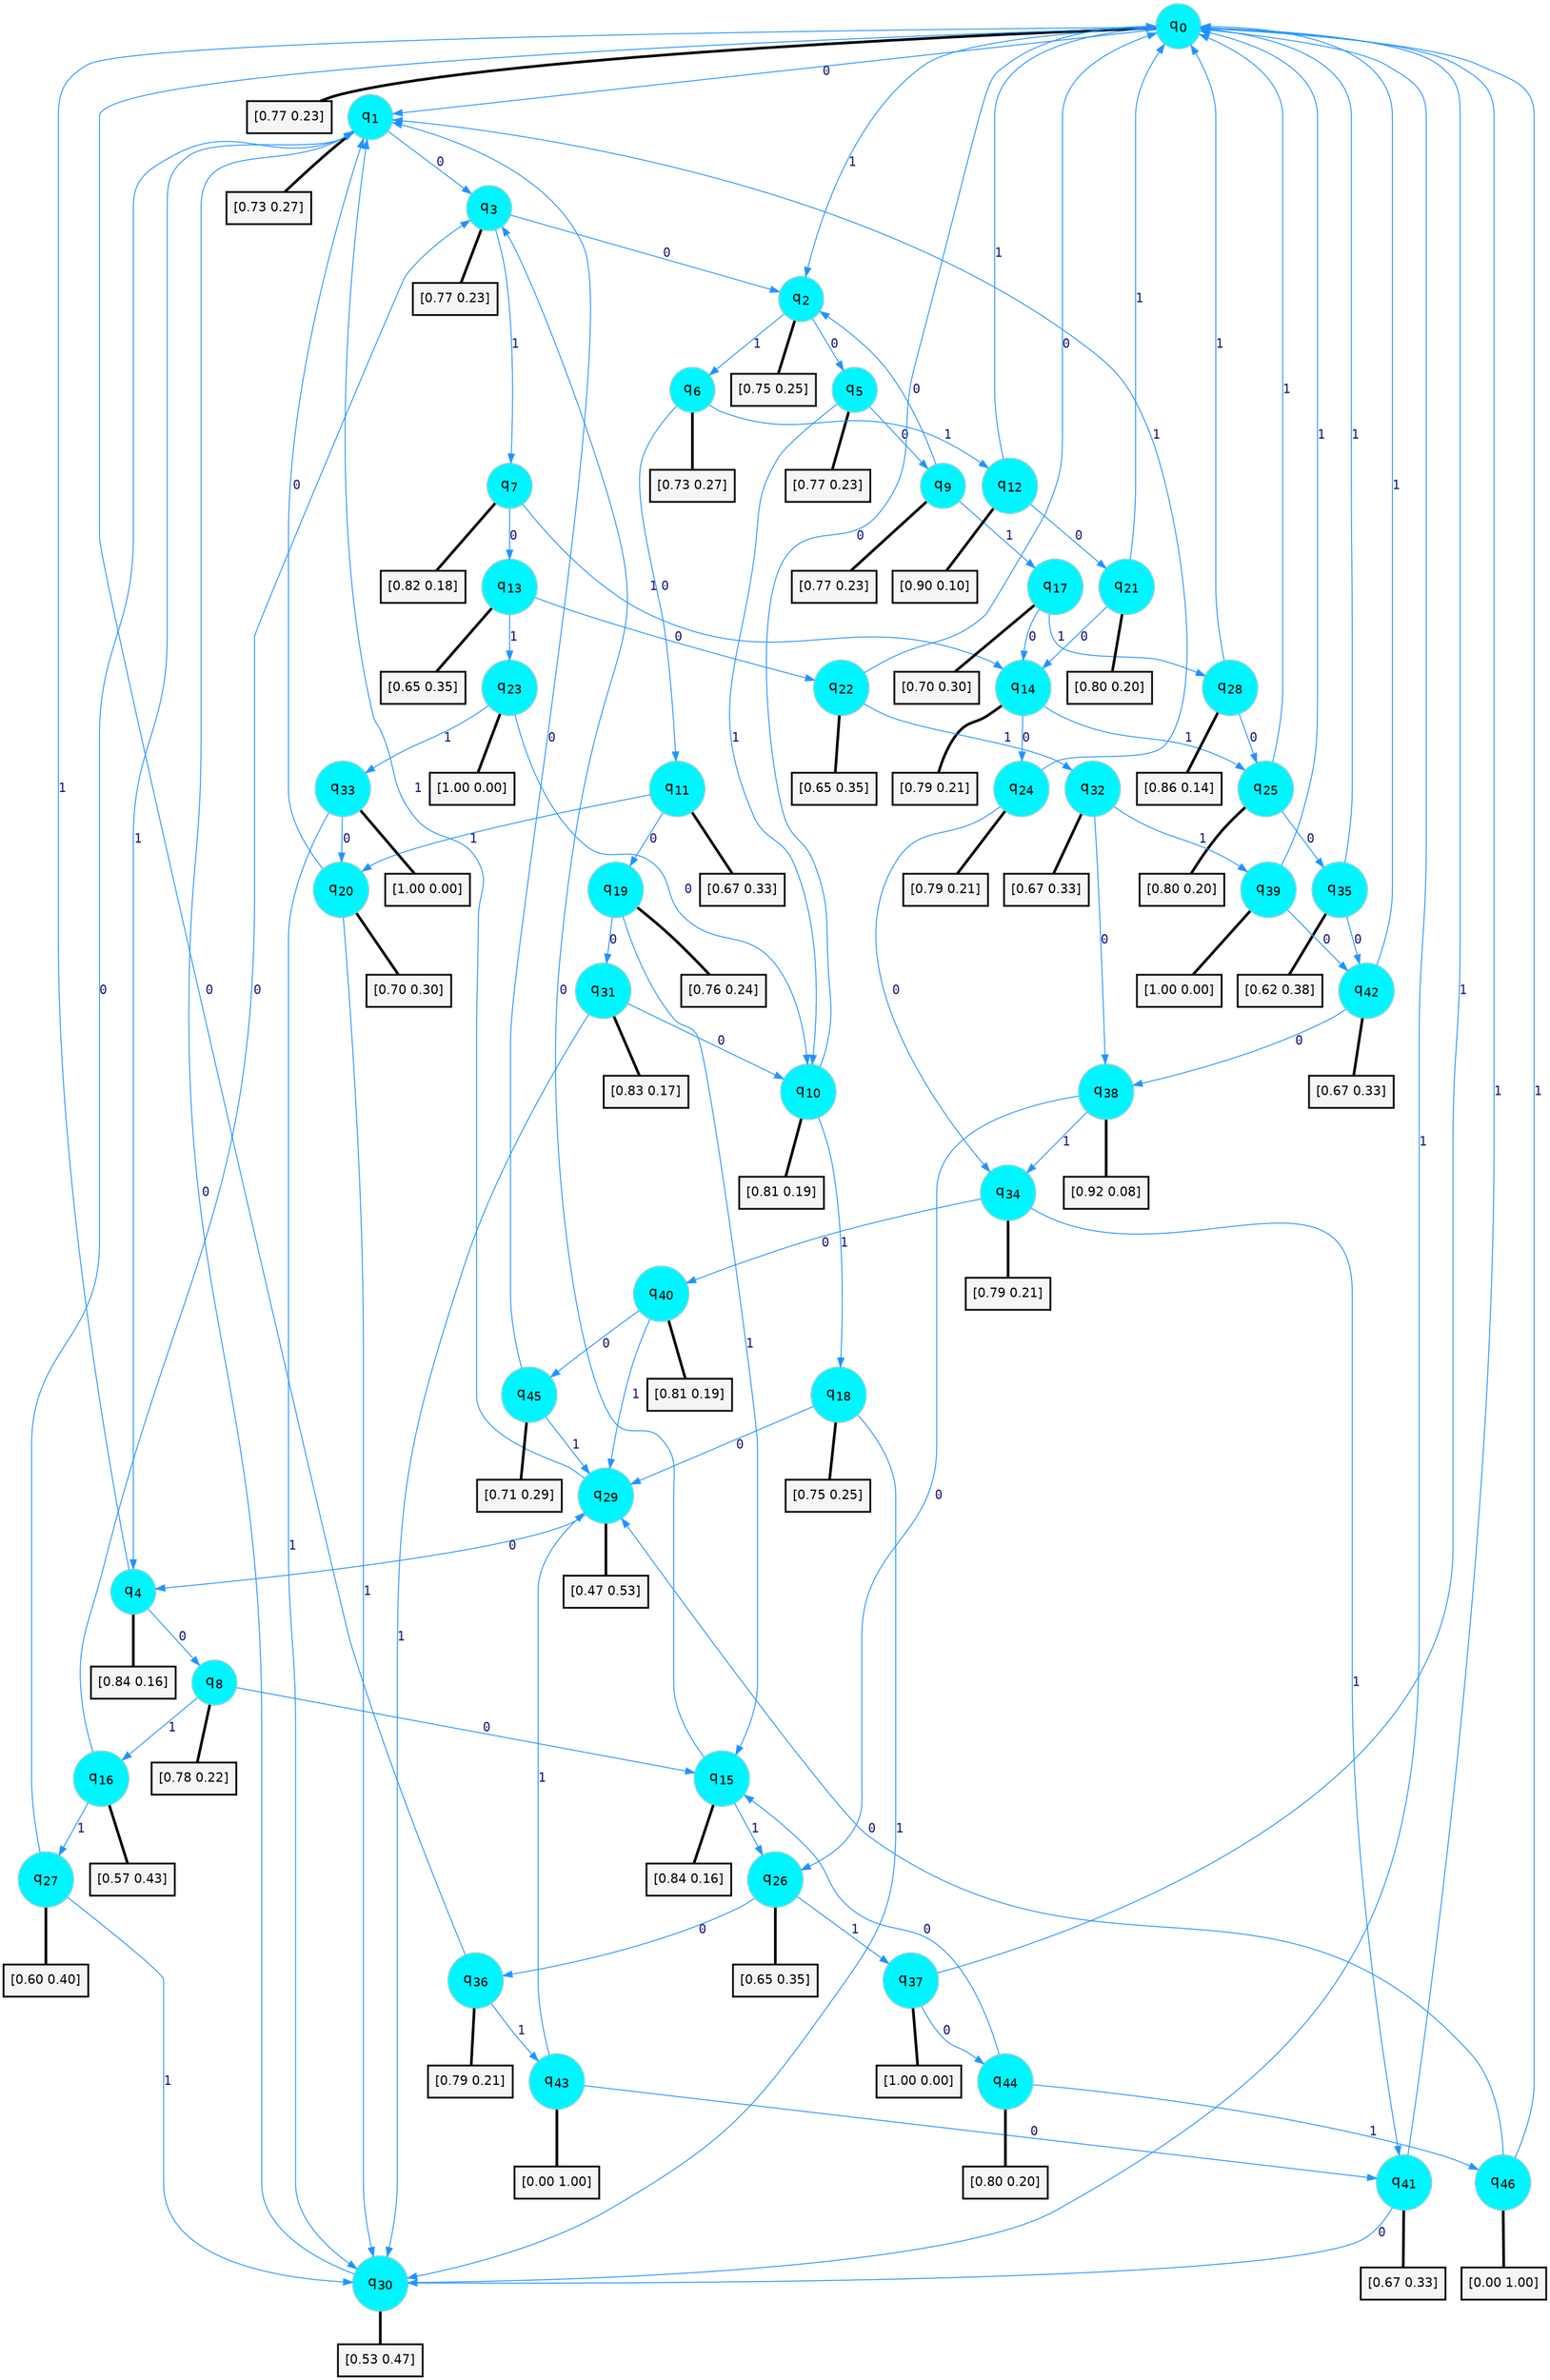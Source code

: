 digraph G {
graph [
bgcolor=transparent, dpi=300, rankdir=TD, size="40,25"];
node [
color=gray, fillcolor=turquoise1, fontcolor=black, fontname=Helvetica, fontsize=16, fontweight=bold, shape=circle, style=filled];
edge [
arrowsize=1, color=dodgerblue1, fontcolor=midnightblue, fontname=courier, fontweight=bold, penwidth=1, style=solid, weight=20];
0[label=<q<SUB>0</SUB>>];
1[label=<q<SUB>1</SUB>>];
2[label=<q<SUB>2</SUB>>];
3[label=<q<SUB>3</SUB>>];
4[label=<q<SUB>4</SUB>>];
5[label=<q<SUB>5</SUB>>];
6[label=<q<SUB>6</SUB>>];
7[label=<q<SUB>7</SUB>>];
8[label=<q<SUB>8</SUB>>];
9[label=<q<SUB>9</SUB>>];
10[label=<q<SUB>10</SUB>>];
11[label=<q<SUB>11</SUB>>];
12[label=<q<SUB>12</SUB>>];
13[label=<q<SUB>13</SUB>>];
14[label=<q<SUB>14</SUB>>];
15[label=<q<SUB>15</SUB>>];
16[label=<q<SUB>16</SUB>>];
17[label=<q<SUB>17</SUB>>];
18[label=<q<SUB>18</SUB>>];
19[label=<q<SUB>19</SUB>>];
20[label=<q<SUB>20</SUB>>];
21[label=<q<SUB>21</SUB>>];
22[label=<q<SUB>22</SUB>>];
23[label=<q<SUB>23</SUB>>];
24[label=<q<SUB>24</SUB>>];
25[label=<q<SUB>25</SUB>>];
26[label=<q<SUB>26</SUB>>];
27[label=<q<SUB>27</SUB>>];
28[label=<q<SUB>28</SUB>>];
29[label=<q<SUB>29</SUB>>];
30[label=<q<SUB>30</SUB>>];
31[label=<q<SUB>31</SUB>>];
32[label=<q<SUB>32</SUB>>];
33[label=<q<SUB>33</SUB>>];
34[label=<q<SUB>34</SUB>>];
35[label=<q<SUB>35</SUB>>];
36[label=<q<SUB>36</SUB>>];
37[label=<q<SUB>37</SUB>>];
38[label=<q<SUB>38</SUB>>];
39[label=<q<SUB>39</SUB>>];
40[label=<q<SUB>40</SUB>>];
41[label=<q<SUB>41</SUB>>];
42[label=<q<SUB>42</SUB>>];
43[label=<q<SUB>43</SUB>>];
44[label=<q<SUB>44</SUB>>];
45[label=<q<SUB>45</SUB>>];
46[label=<q<SUB>46</SUB>>];
47[label="[0.77 0.23]", shape=box,fontcolor=black, fontname=Helvetica, fontsize=14, penwidth=2, fillcolor=whitesmoke,color=black];
48[label="[0.73 0.27]", shape=box,fontcolor=black, fontname=Helvetica, fontsize=14, penwidth=2, fillcolor=whitesmoke,color=black];
49[label="[0.75 0.25]", shape=box,fontcolor=black, fontname=Helvetica, fontsize=14, penwidth=2, fillcolor=whitesmoke,color=black];
50[label="[0.77 0.23]", shape=box,fontcolor=black, fontname=Helvetica, fontsize=14, penwidth=2, fillcolor=whitesmoke,color=black];
51[label="[0.84 0.16]", shape=box,fontcolor=black, fontname=Helvetica, fontsize=14, penwidth=2, fillcolor=whitesmoke,color=black];
52[label="[0.77 0.23]", shape=box,fontcolor=black, fontname=Helvetica, fontsize=14, penwidth=2, fillcolor=whitesmoke,color=black];
53[label="[0.73 0.27]", shape=box,fontcolor=black, fontname=Helvetica, fontsize=14, penwidth=2, fillcolor=whitesmoke,color=black];
54[label="[0.82 0.18]", shape=box,fontcolor=black, fontname=Helvetica, fontsize=14, penwidth=2, fillcolor=whitesmoke,color=black];
55[label="[0.78 0.22]", shape=box,fontcolor=black, fontname=Helvetica, fontsize=14, penwidth=2, fillcolor=whitesmoke,color=black];
56[label="[0.77 0.23]", shape=box,fontcolor=black, fontname=Helvetica, fontsize=14, penwidth=2, fillcolor=whitesmoke,color=black];
57[label="[0.81 0.19]", shape=box,fontcolor=black, fontname=Helvetica, fontsize=14, penwidth=2, fillcolor=whitesmoke,color=black];
58[label="[0.67 0.33]", shape=box,fontcolor=black, fontname=Helvetica, fontsize=14, penwidth=2, fillcolor=whitesmoke,color=black];
59[label="[0.90 0.10]", shape=box,fontcolor=black, fontname=Helvetica, fontsize=14, penwidth=2, fillcolor=whitesmoke,color=black];
60[label="[0.65 0.35]", shape=box,fontcolor=black, fontname=Helvetica, fontsize=14, penwidth=2, fillcolor=whitesmoke,color=black];
61[label="[0.79 0.21]", shape=box,fontcolor=black, fontname=Helvetica, fontsize=14, penwidth=2, fillcolor=whitesmoke,color=black];
62[label="[0.84 0.16]", shape=box,fontcolor=black, fontname=Helvetica, fontsize=14, penwidth=2, fillcolor=whitesmoke,color=black];
63[label="[0.57 0.43]", shape=box,fontcolor=black, fontname=Helvetica, fontsize=14, penwidth=2, fillcolor=whitesmoke,color=black];
64[label="[0.70 0.30]", shape=box,fontcolor=black, fontname=Helvetica, fontsize=14, penwidth=2, fillcolor=whitesmoke,color=black];
65[label="[0.75 0.25]", shape=box,fontcolor=black, fontname=Helvetica, fontsize=14, penwidth=2, fillcolor=whitesmoke,color=black];
66[label="[0.76 0.24]", shape=box,fontcolor=black, fontname=Helvetica, fontsize=14, penwidth=2, fillcolor=whitesmoke,color=black];
67[label="[0.70 0.30]", shape=box,fontcolor=black, fontname=Helvetica, fontsize=14, penwidth=2, fillcolor=whitesmoke,color=black];
68[label="[0.80 0.20]", shape=box,fontcolor=black, fontname=Helvetica, fontsize=14, penwidth=2, fillcolor=whitesmoke,color=black];
69[label="[0.65 0.35]", shape=box,fontcolor=black, fontname=Helvetica, fontsize=14, penwidth=2, fillcolor=whitesmoke,color=black];
70[label="[1.00 0.00]", shape=box,fontcolor=black, fontname=Helvetica, fontsize=14, penwidth=2, fillcolor=whitesmoke,color=black];
71[label="[0.79 0.21]", shape=box,fontcolor=black, fontname=Helvetica, fontsize=14, penwidth=2, fillcolor=whitesmoke,color=black];
72[label="[0.80 0.20]", shape=box,fontcolor=black, fontname=Helvetica, fontsize=14, penwidth=2, fillcolor=whitesmoke,color=black];
73[label="[0.65 0.35]", shape=box,fontcolor=black, fontname=Helvetica, fontsize=14, penwidth=2, fillcolor=whitesmoke,color=black];
74[label="[0.60 0.40]", shape=box,fontcolor=black, fontname=Helvetica, fontsize=14, penwidth=2, fillcolor=whitesmoke,color=black];
75[label="[0.86 0.14]", shape=box,fontcolor=black, fontname=Helvetica, fontsize=14, penwidth=2, fillcolor=whitesmoke,color=black];
76[label="[0.47 0.53]", shape=box,fontcolor=black, fontname=Helvetica, fontsize=14, penwidth=2, fillcolor=whitesmoke,color=black];
77[label="[0.53 0.47]", shape=box,fontcolor=black, fontname=Helvetica, fontsize=14, penwidth=2, fillcolor=whitesmoke,color=black];
78[label="[0.83 0.17]", shape=box,fontcolor=black, fontname=Helvetica, fontsize=14, penwidth=2, fillcolor=whitesmoke,color=black];
79[label="[0.67 0.33]", shape=box,fontcolor=black, fontname=Helvetica, fontsize=14, penwidth=2, fillcolor=whitesmoke,color=black];
80[label="[1.00 0.00]", shape=box,fontcolor=black, fontname=Helvetica, fontsize=14, penwidth=2, fillcolor=whitesmoke,color=black];
81[label="[0.79 0.21]", shape=box,fontcolor=black, fontname=Helvetica, fontsize=14, penwidth=2, fillcolor=whitesmoke,color=black];
82[label="[0.62 0.38]", shape=box,fontcolor=black, fontname=Helvetica, fontsize=14, penwidth=2, fillcolor=whitesmoke,color=black];
83[label="[0.79 0.21]", shape=box,fontcolor=black, fontname=Helvetica, fontsize=14, penwidth=2, fillcolor=whitesmoke,color=black];
84[label="[1.00 0.00]", shape=box,fontcolor=black, fontname=Helvetica, fontsize=14, penwidth=2, fillcolor=whitesmoke,color=black];
85[label="[0.92 0.08]", shape=box,fontcolor=black, fontname=Helvetica, fontsize=14, penwidth=2, fillcolor=whitesmoke,color=black];
86[label="[1.00 0.00]", shape=box,fontcolor=black, fontname=Helvetica, fontsize=14, penwidth=2, fillcolor=whitesmoke,color=black];
87[label="[0.81 0.19]", shape=box,fontcolor=black, fontname=Helvetica, fontsize=14, penwidth=2, fillcolor=whitesmoke,color=black];
88[label="[0.67 0.33]", shape=box,fontcolor=black, fontname=Helvetica, fontsize=14, penwidth=2, fillcolor=whitesmoke,color=black];
89[label="[0.67 0.33]", shape=box,fontcolor=black, fontname=Helvetica, fontsize=14, penwidth=2, fillcolor=whitesmoke,color=black];
90[label="[0.00 1.00]", shape=box,fontcolor=black, fontname=Helvetica, fontsize=14, penwidth=2, fillcolor=whitesmoke,color=black];
91[label="[0.80 0.20]", shape=box,fontcolor=black, fontname=Helvetica, fontsize=14, penwidth=2, fillcolor=whitesmoke,color=black];
92[label="[0.71 0.29]", shape=box,fontcolor=black, fontname=Helvetica, fontsize=14, penwidth=2, fillcolor=whitesmoke,color=black];
93[label="[0.00 1.00]", shape=box,fontcolor=black, fontname=Helvetica, fontsize=14, penwidth=2, fillcolor=whitesmoke,color=black];
0->1 [label=0];
0->2 [label=1];
0->47 [arrowhead=none, penwidth=3,color=black];
1->3 [label=0];
1->4 [label=1];
1->48 [arrowhead=none, penwidth=3,color=black];
2->5 [label=0];
2->6 [label=1];
2->49 [arrowhead=none, penwidth=3,color=black];
3->2 [label=0];
3->7 [label=1];
3->50 [arrowhead=none, penwidth=3,color=black];
4->8 [label=0];
4->0 [label=1];
4->51 [arrowhead=none, penwidth=3,color=black];
5->9 [label=0];
5->10 [label=1];
5->52 [arrowhead=none, penwidth=3,color=black];
6->11 [label=0];
6->12 [label=1];
6->53 [arrowhead=none, penwidth=3,color=black];
7->13 [label=0];
7->14 [label=1];
7->54 [arrowhead=none, penwidth=3,color=black];
8->15 [label=0];
8->16 [label=1];
8->55 [arrowhead=none, penwidth=3,color=black];
9->2 [label=0];
9->17 [label=1];
9->56 [arrowhead=none, penwidth=3,color=black];
10->0 [label=0];
10->18 [label=1];
10->57 [arrowhead=none, penwidth=3,color=black];
11->19 [label=0];
11->20 [label=1];
11->58 [arrowhead=none, penwidth=3,color=black];
12->21 [label=0];
12->0 [label=1];
12->59 [arrowhead=none, penwidth=3,color=black];
13->22 [label=0];
13->23 [label=1];
13->60 [arrowhead=none, penwidth=3,color=black];
14->24 [label=0];
14->25 [label=1];
14->61 [arrowhead=none, penwidth=3,color=black];
15->3 [label=0];
15->26 [label=1];
15->62 [arrowhead=none, penwidth=3,color=black];
16->3 [label=0];
16->27 [label=1];
16->63 [arrowhead=none, penwidth=3,color=black];
17->14 [label=0];
17->28 [label=1];
17->64 [arrowhead=none, penwidth=3,color=black];
18->29 [label=0];
18->30 [label=1];
18->65 [arrowhead=none, penwidth=3,color=black];
19->31 [label=0];
19->15 [label=1];
19->66 [arrowhead=none, penwidth=3,color=black];
20->1 [label=0];
20->30 [label=1];
20->67 [arrowhead=none, penwidth=3,color=black];
21->14 [label=0];
21->0 [label=1];
21->68 [arrowhead=none, penwidth=3,color=black];
22->0 [label=0];
22->32 [label=1];
22->69 [arrowhead=none, penwidth=3,color=black];
23->10 [label=0];
23->33 [label=1];
23->70 [arrowhead=none, penwidth=3,color=black];
24->34 [label=0];
24->1 [label=1];
24->71 [arrowhead=none, penwidth=3,color=black];
25->35 [label=0];
25->0 [label=1];
25->72 [arrowhead=none, penwidth=3,color=black];
26->36 [label=0];
26->37 [label=1];
26->73 [arrowhead=none, penwidth=3,color=black];
27->1 [label=0];
27->30 [label=1];
27->74 [arrowhead=none, penwidth=3,color=black];
28->25 [label=0];
28->0 [label=1];
28->75 [arrowhead=none, penwidth=3,color=black];
29->4 [label=0];
29->1 [label=1];
29->76 [arrowhead=none, penwidth=3,color=black];
30->1 [label=0];
30->0 [label=1];
30->77 [arrowhead=none, penwidth=3,color=black];
31->10 [label=0];
31->30 [label=1];
31->78 [arrowhead=none, penwidth=3,color=black];
32->38 [label=0];
32->39 [label=1];
32->79 [arrowhead=none, penwidth=3,color=black];
33->20 [label=0];
33->30 [label=1];
33->80 [arrowhead=none, penwidth=3,color=black];
34->40 [label=0];
34->41 [label=1];
34->81 [arrowhead=none, penwidth=3,color=black];
35->42 [label=0];
35->0 [label=1];
35->82 [arrowhead=none, penwidth=3,color=black];
36->0 [label=0];
36->43 [label=1];
36->83 [arrowhead=none, penwidth=3,color=black];
37->44 [label=0];
37->0 [label=1];
37->84 [arrowhead=none, penwidth=3,color=black];
38->26 [label=0];
38->34 [label=1];
38->85 [arrowhead=none, penwidth=3,color=black];
39->42 [label=0];
39->0 [label=1];
39->86 [arrowhead=none, penwidth=3,color=black];
40->45 [label=0];
40->29 [label=1];
40->87 [arrowhead=none, penwidth=3,color=black];
41->30 [label=0];
41->0 [label=1];
41->88 [arrowhead=none, penwidth=3,color=black];
42->38 [label=0];
42->0 [label=1];
42->89 [arrowhead=none, penwidth=3,color=black];
43->41 [label=0];
43->29 [label=1];
43->90 [arrowhead=none, penwidth=3,color=black];
44->15 [label=0];
44->46 [label=1];
44->91 [arrowhead=none, penwidth=3,color=black];
45->1 [label=0];
45->29 [label=1];
45->92 [arrowhead=none, penwidth=3,color=black];
46->29 [label=0];
46->0 [label=1];
46->93 [arrowhead=none, penwidth=3,color=black];
}
